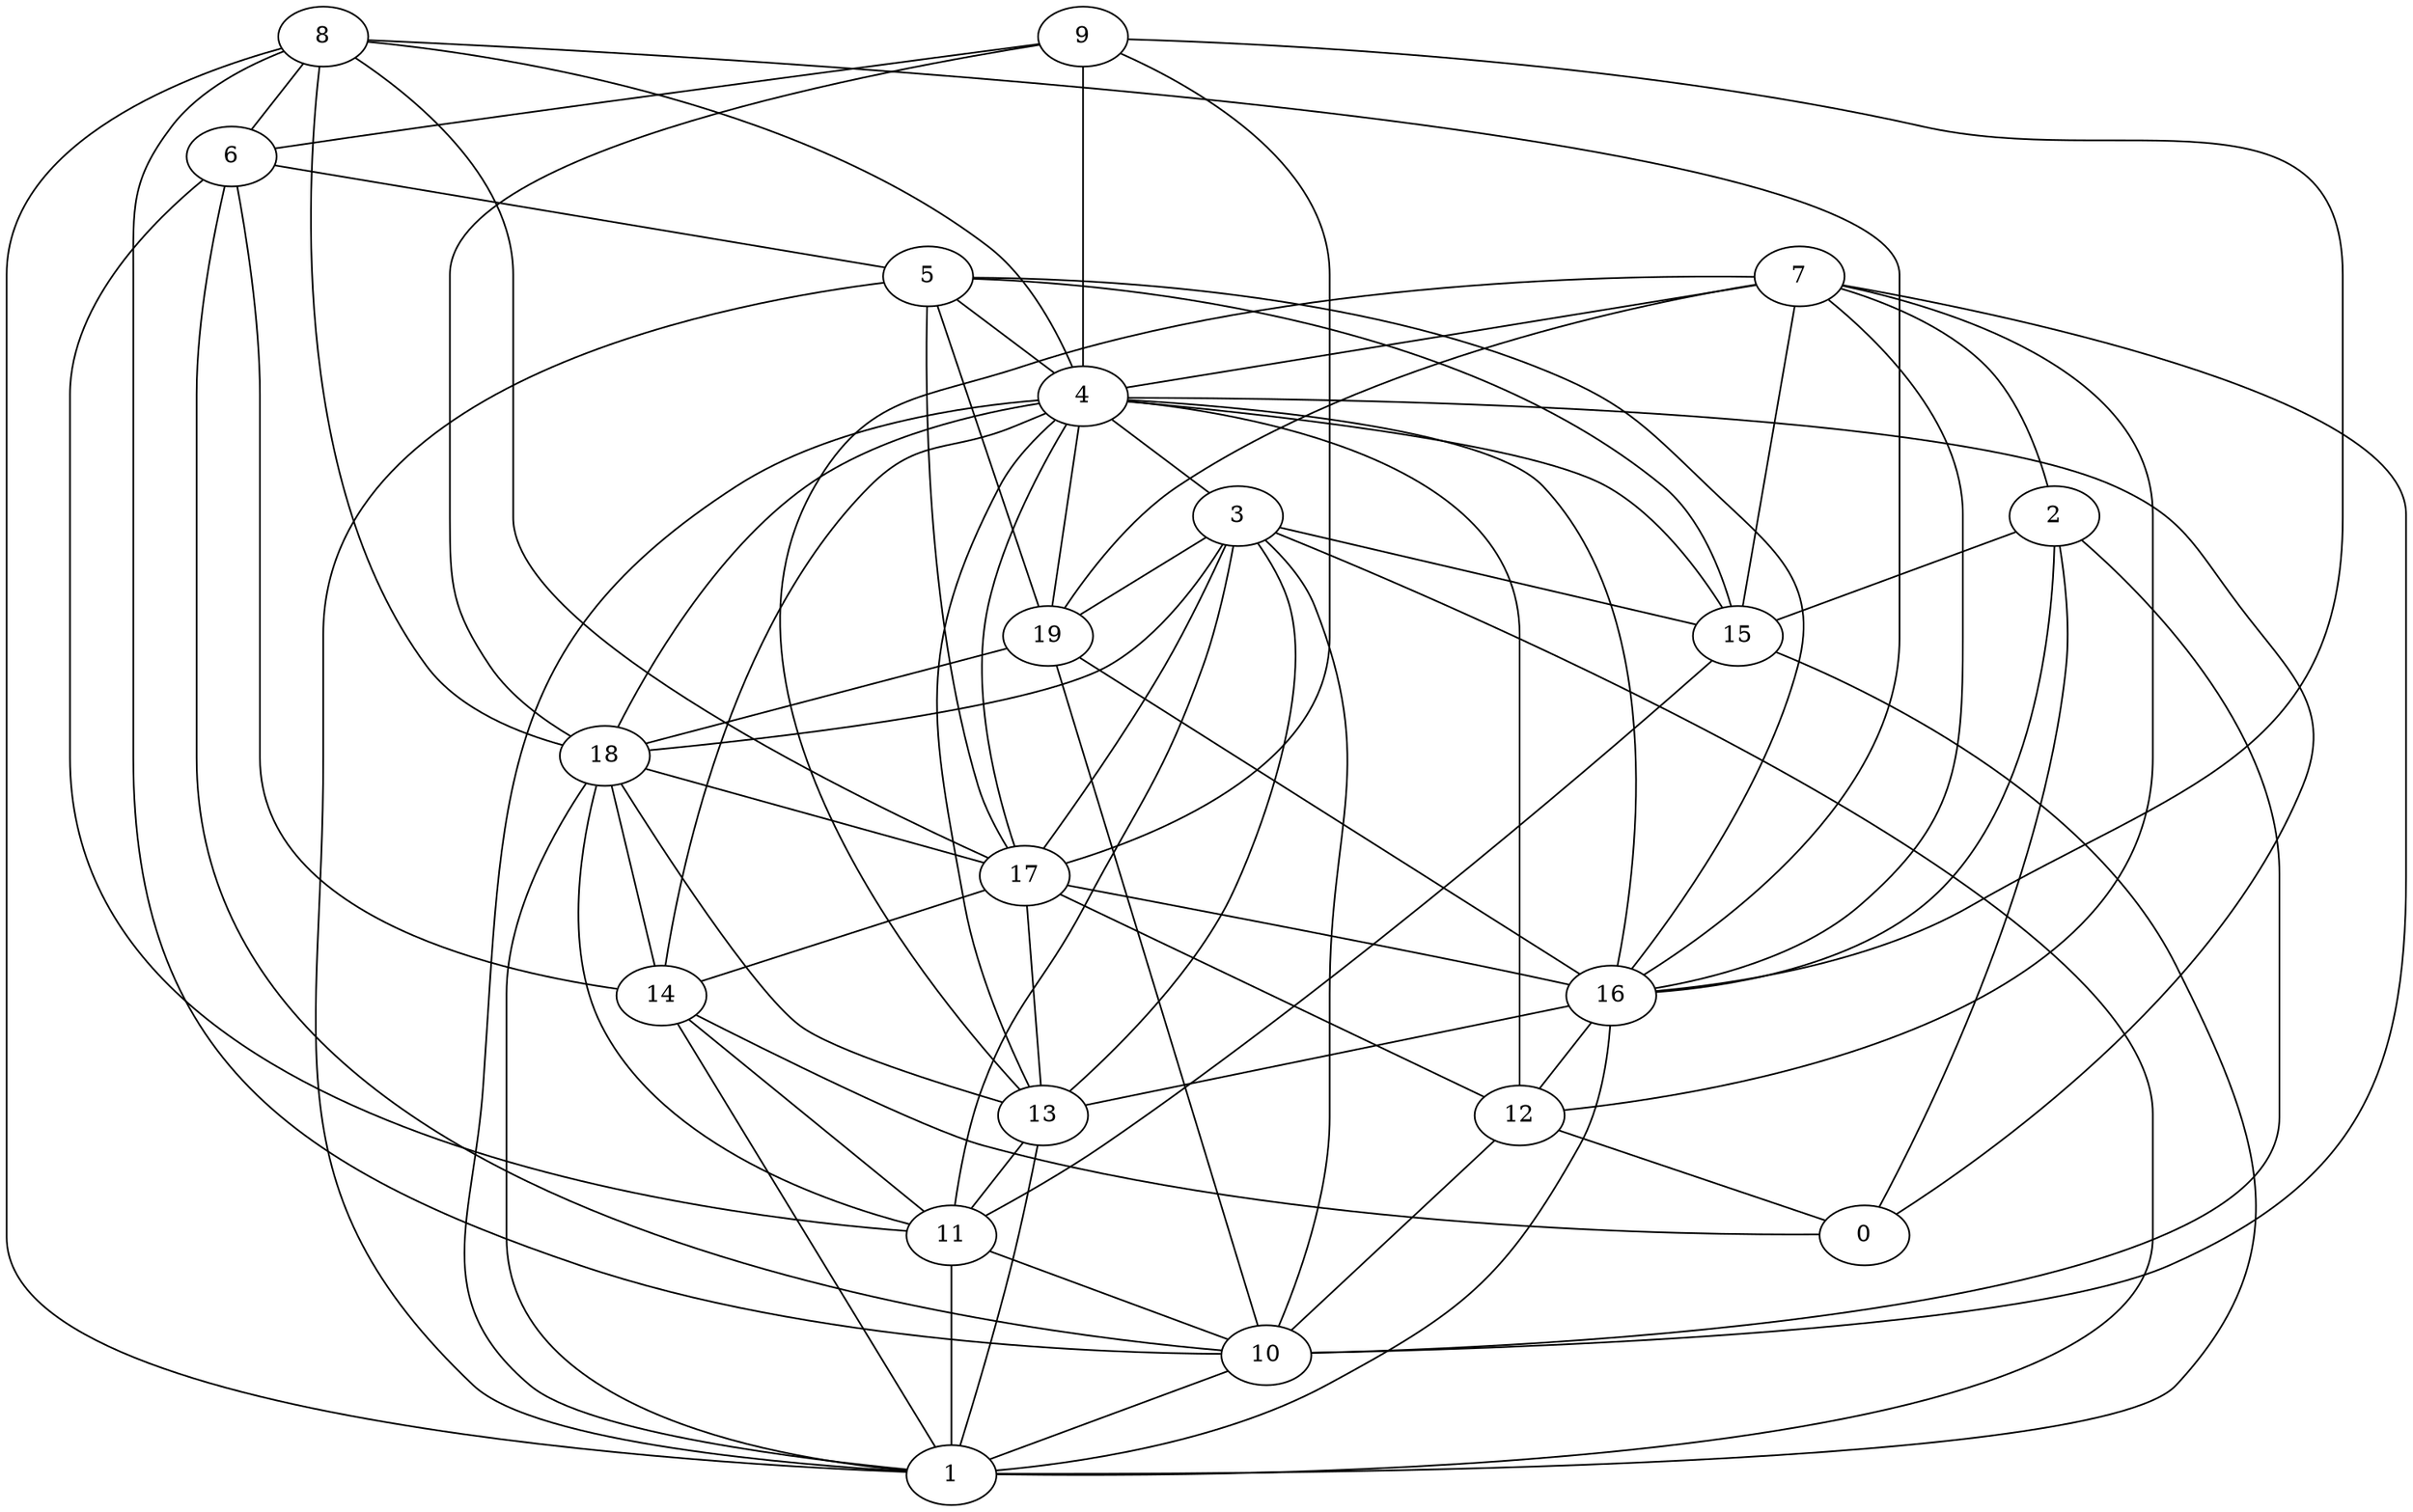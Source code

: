 digraph GG_graph {

subgraph G_graph {
edge [color = black]
"12" -> "0" [dir = none]
"3" -> "17" [dir = none]
"3" -> "13" [dir = none]
"16" -> "13" [dir = none]
"5" -> "17" [dir = none]
"5" -> "1" [dir = none]
"5" -> "16" [dir = none]
"10" -> "1" [dir = none]
"19" -> "16" [dir = none]
"6" -> "11" [dir = none]
"6" -> "14" [dir = none]
"6" -> "10" [dir = none]
"8" -> "4" [dir = none]
"8" -> "18" [dir = none]
"7" -> "4" [dir = none]
"7" -> "10" [dir = none]
"7" -> "16" [dir = none]
"7" -> "19" [dir = none]
"7" -> "2" [dir = none]
"17" -> "14" [dir = none]
"17" -> "16" [dir = none]
"17" -> "12" [dir = none]
"9" -> "18" [dir = none]
"9" -> "4" [dir = none]
"18" -> "14" [dir = none]
"18" -> "1" [dir = none]
"11" -> "10" [dir = none]
"15" -> "1" [dir = none]
"13" -> "11" [dir = none]
"4" -> "12" [dir = none]
"4" -> "14" [dir = none]
"4" -> "13" [dir = none]
"4" -> "3" [dir = none]
"4" -> "18" [dir = none]
"4" -> "1" [dir = none]
"2" -> "16" [dir = none]
"2" -> "15" [dir = none]
"2" -> "0" [dir = none]
"4" -> "15" [dir = none]
"3" -> "18" [dir = none]
"3" -> "15" [dir = none]
"4" -> "17" [dir = none]
"11" -> "1" [dir = none]
"6" -> "5" [dir = none]
"3" -> "10" [dir = none]
"5" -> "19" [dir = none]
"3" -> "19" [dir = none]
"14" -> "1" [dir = none]
"15" -> "11" [dir = none]
"4" -> "16" [dir = none]
"17" -> "13" [dir = none]
"18" -> "13" [dir = none]
"19" -> "10" [dir = none]
"3" -> "1" [dir = none]
"3" -> "11" [dir = none]
"7" -> "13" [dir = none]
"4" -> "19" [dir = none]
"12" -> "10" [dir = none]
"16" -> "1" [dir = none]
"9" -> "6" [dir = none]
"7" -> "12" [dir = none]
"14" -> "11" [dir = none]
"13" -> "1" [dir = none]
"2" -> "10" [dir = none]
"14" -> "0" [dir = none]
"8" -> "10" [dir = none]
"7" -> "15" [dir = none]
"9" -> "17" [dir = none]
"5" -> "4" [dir = none]
"18" -> "11" [dir = none]
"8" -> "17" [dir = none]
"4" -> "0" [dir = none]
"8" -> "1" [dir = none]
"5" -> "15" [dir = none]
"18" -> "17" [dir = none]
"19" -> "18" [dir = none]
"8" -> "6" [dir = none]
"9" -> "16" [dir = none]
"16" -> "12" [dir = none]
"8" -> "16" [dir = none]
}

}
